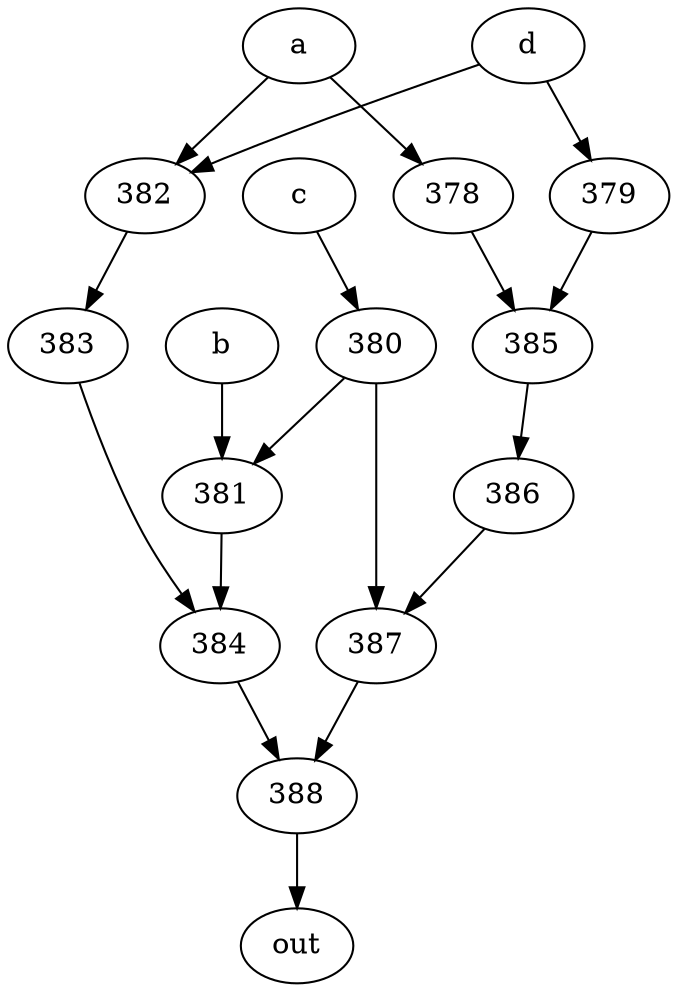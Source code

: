 strict digraph "" {
	388 -> out;
	a -> 378;
	a -> 382;
	378 -> 385;
	382 -> 383;
	385 -> 386;
	383 -> 384;
	b -> 381;
	381 -> 384;
	384 -> 388;
	c -> 380;
	380 -> 381;
	380 -> 387;
	387 -> 388;
	d -> 382;
	d -> 379;
	379 -> 385;
	386 -> 387;
}
